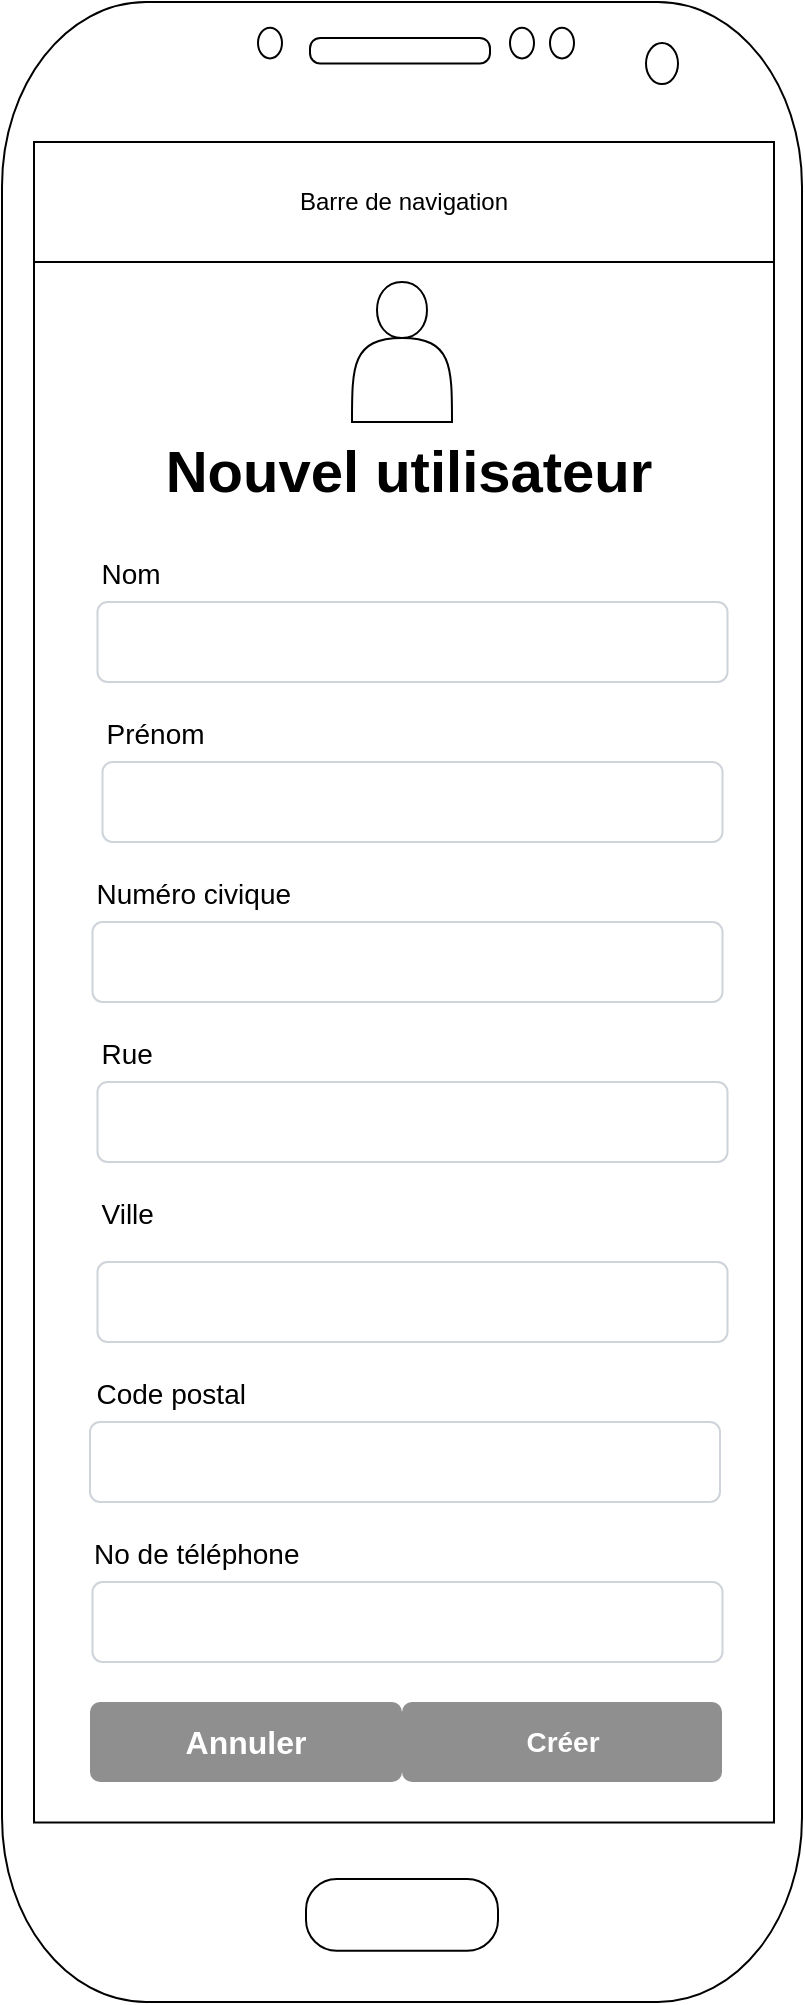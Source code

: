 <mxfile version="20.2.3" type="device"><diagram id="3M2_sD9lSML2Bdx2pEZl" name="Page-1"><mxGraphModel dx="1270" dy="659" grid="1" gridSize="10" guides="1" tooltips="1" connect="1" arrows="1" fold="1" page="1" pageScale="1" pageWidth="827" pageHeight="1169" math="0" shadow="0"><root><mxCell id="0"/><mxCell id="1" parent="0"/><mxCell id="55dhiOcAt7gk3NpKwznk-15" value="" style="verticalLabelPosition=bottom;verticalAlign=top;html=1;shadow=0;dashed=0;strokeWidth=1;shape=mxgraph.android.phone2;fillStyle=auto;fontSize=19;" parent="1" vertex="1"><mxGeometry x="210" y="50" width="400" height="1000" as="geometry"/></mxCell><mxCell id="_zoGtXDnthxCsJBWHSZ2-1" value="Barre de navigation" style="rounded=0;whiteSpace=wrap;html=1;" parent="1" vertex="1"><mxGeometry x="226" y="120" width="370" height="60" as="geometry"/></mxCell><mxCell id="kPig9eO8IsHg-zCL9Oqb-1" value="Nom" style="fillColor=none;strokeColor=none;align=left;fontSize=14;" parent="1" vertex="1"><mxGeometry x="257.75" y="320" width="100" height="30" as="geometry"/></mxCell><mxCell id="kPig9eO8IsHg-zCL9Oqb-2" value="" style="html=1;shadow=0;dashed=0;shape=mxgraph.bootstrap.rrect;rSize=5;fillColor=#ffffff;strokeColor=#CED4DA;align=left;spacing=15;fontSize=14;fontColor=#6C767D;" parent="1" vertex="1"><mxGeometry x="260.25" y="430" width="310" height="40" as="geometry"/></mxCell><mxCell id="kPig9eO8IsHg-zCL9Oqb-3" value="Prénom" style="fillColor=none;strokeColor=none;align=left;fontSize=14;" parent="1" vertex="1"><mxGeometry x="260.25" y="400" width="100" height="30" as="geometry"/></mxCell><mxCell id="kPig9eO8IsHg-zCL9Oqb-4" value="" style="html=1;shadow=0;dashed=0;shape=mxgraph.bootstrap.rrect;rSize=5;fillColor=#ffffff;strokeColor=#CED4DA;align=left;spacing=15;fontSize=14;fontColor=#6C767D;" parent="1" vertex="1"><mxGeometry x="257.75" y="350" width="315" height="40" as="geometry"/></mxCell><mxCell id="kPig9eO8IsHg-zCL9Oqb-5" value="Créer" style="html=1;shadow=0;dashed=0;shape=mxgraph.bootstrap.rrect;rSize=5;fillColor=#8F8F8F;strokeColor=none;align=center;spacing=15;fontSize=14;fontColor=#ffffff;fontStyle=1" parent="1" vertex="1"><mxGeometry x="410" y="900" width="160" height="40" as="geometry"/></mxCell><mxCell id="kPig9eO8IsHg-zCL9Oqb-9" value="Ville" style="fillColor=none;strokeColor=none;align=left;fontSize=14;" parent="1" vertex="1"><mxGeometry x="257.75" y="640" width="100" height="30" as="geometry"/></mxCell><mxCell id="kPig9eO8IsHg-zCL9Oqb-10" value="&lt;font size=&quot;1&quot; style=&quot;&quot;&gt;&lt;b style=&quot;font-size: 29px;&quot;&gt;Nouvel utilisateur&lt;/b&gt;&lt;/font&gt;" style="text;html=1;align=center;verticalAlign=middle;resizable=0;points=[];autosize=1;strokeColor=none;fillColor=none;fontSize=14;" parent="1" vertex="1"><mxGeometry x="277.75" y="260" width="270" height="50" as="geometry"/></mxCell><mxCell id="kPig9eO8IsHg-zCL9Oqb-11" value="" style="html=1;shadow=0;dashed=0;shape=mxgraph.bootstrap.rrect;rSize=5;fillColor=#ffffff;strokeColor=#CED4DA;align=left;spacing=15;fontSize=14;fontColor=#6C767D;" parent="1" vertex="1"><mxGeometry x="255.25" y="510" width="315" height="40" as="geometry"/></mxCell><mxCell id="kPig9eO8IsHg-zCL9Oqb-12" value="Numéro civique" style="fillColor=none;strokeColor=none;align=left;fontSize=14;" parent="1" vertex="1"><mxGeometry x="255.25" y="480" width="100" height="30" as="geometry"/></mxCell><mxCell id="kPig9eO8IsHg-zCL9Oqb-13" value="" style="html=1;shadow=0;dashed=0;shape=mxgraph.bootstrap.rrect;rSize=5;fillColor=#ffffff;strokeColor=#CED4DA;align=left;spacing=15;fontSize=14;fontColor=#6C767D;" parent="1" vertex="1"><mxGeometry x="257.75" y="590" width="315" height="40" as="geometry"/></mxCell><mxCell id="kPig9eO8IsHg-zCL9Oqb-14" value="Rue" style="fillColor=none;strokeColor=none;align=left;fontSize=14;" parent="1" vertex="1"><mxGeometry x="257.75" y="560" width="100" height="30" as="geometry"/></mxCell><mxCell id="kPig9eO8IsHg-zCL9Oqb-15" value="" style="html=1;shadow=0;dashed=0;shape=mxgraph.bootstrap.rrect;rSize=5;fillColor=#ffffff;strokeColor=#CED4DA;align=left;spacing=15;fontSize=14;fontColor=#6C767D;" parent="1" vertex="1"><mxGeometry x="255.25" y="840" width="315" height="40" as="geometry"/></mxCell><mxCell id="kPig9eO8IsHg-zCL9Oqb-16" value="No de téléphone" style="fillColor=none;strokeColor=none;align=left;fontSize=14;" parent="1" vertex="1"><mxGeometry x="254" y="810" width="100" height="30" as="geometry"/></mxCell><mxCell id="kPig9eO8IsHg-zCL9Oqb-17" value="" style="shape=actor;whiteSpace=wrap;html=1;" parent="1" vertex="1"><mxGeometry x="385" y="190" width="50" height="70" as="geometry"/></mxCell><mxCell id="kPig9eO8IsHg-zCL9Oqb-18" value="" style="html=1;shadow=0;dashed=0;shape=mxgraph.bootstrap.rrect;rSize=5;fillColor=#ffffff;strokeColor=#CED4DA;align=left;spacing=15;fontSize=14;fontColor=#6C767D;" parent="1" vertex="1"><mxGeometry x="254" y="760" width="315" height="40" as="geometry"/></mxCell><mxCell id="kPig9eO8IsHg-zCL9Oqb-19" value="Code postal" style="fillColor=none;strokeColor=none;align=left;fontSize=14;" parent="1" vertex="1"><mxGeometry x="255.25" y="730" width="100" height="30" as="geometry"/></mxCell><mxCell id="kPig9eO8IsHg-zCL9Oqb-20" value="Annuler" style="html=1;shadow=0;dashed=0;shape=mxgraph.bootstrap.rrect;rSize=5;strokeColor=none;strokeWidth=1;fillColor=#8F8F8F;fontColor=#FFFFFF;whiteSpace=wrap;align=center;verticalAlign=middle;spacingLeft=0;fontStyle=1;fontSize=16;spacing=5;" parent="1" vertex="1"><mxGeometry x="254" y="900" width="156" height="40" as="geometry"/></mxCell><mxCell id="6U-D7uiX6n1hVu-mCRhO-1" value="" style="html=1;shadow=0;dashed=0;shape=mxgraph.bootstrap.rrect;rSize=5;fillColor=#ffffff;strokeColor=#CED4DA;align=left;spacing=15;fontSize=14;fontColor=#6C767D;" vertex="1" parent="1"><mxGeometry x="257.75" y="680" width="315" height="40" as="geometry"/></mxCell></root></mxGraphModel></diagram></mxfile>